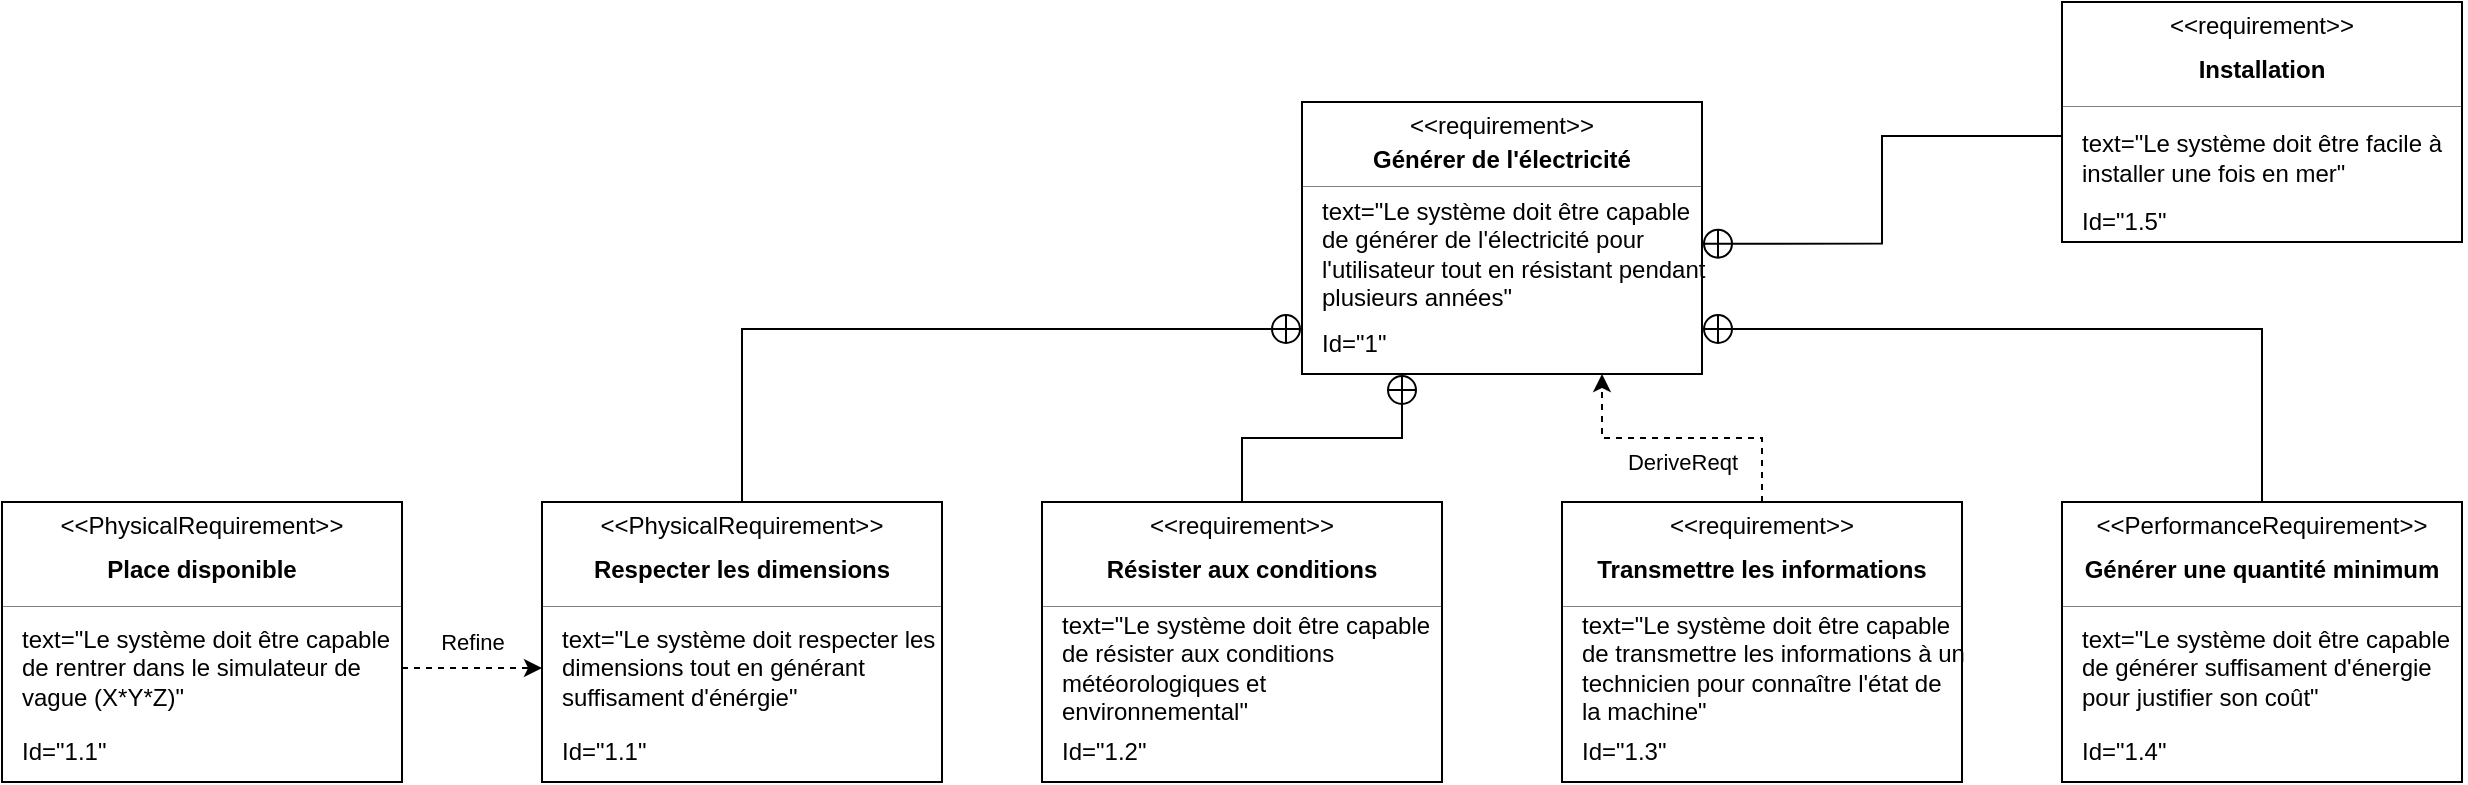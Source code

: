 <mxfile version="26.0.16">
  <diagram name="Page-1" id="YE_HQxmWjEO1Y7BAYPPF">
    <mxGraphModel dx="1319" dy="893" grid="1" gridSize="10" guides="1" tooltips="1" connect="1" arrows="1" fold="1" page="1" pageScale="1" pageWidth="827" pageHeight="1169" math="0" shadow="0">
      <root>
        <mxCell id="0" />
        <mxCell id="1" parent="0" />
        <mxCell id="1VgsUQ58sX3mkb50u65D-6" value="" style="fontStyle=1;align=center;verticalAlign=middle;childLayout=stackLayout;horizontal=1;horizontalStack=0;resizeParent=1;resizeParentMax=0;resizeLast=0;marginBottom=0;" vertex="1" parent="1">
          <mxGeometry x="280" y="50" width="200" height="136" as="geometry" />
        </mxCell>
        <mxCell id="1VgsUQ58sX3mkb50u65D-7" value="&amp;lt;&amp;lt;requirement&amp;gt;&amp;gt;" style="html=1;align=center;spacing=0;verticalAlign=middle;strokeColor=none;fillColor=none;whiteSpace=wrap;spacingTop=3;" vertex="1" parent="1VgsUQ58sX3mkb50u65D-6">
          <mxGeometry width="200" height="20" as="geometry" />
        </mxCell>
        <mxCell id="1VgsUQ58sX3mkb50u65D-8" value="Générer de l&#39;électricité" style="html=1;align=center;spacing=0;verticalAlign=middle;strokeColor=none;fillColor=none;whiteSpace=wrap;fontStyle=1" vertex="1" parent="1VgsUQ58sX3mkb50u65D-6">
          <mxGeometry y="20" width="200" height="18" as="geometry" />
        </mxCell>
        <mxCell id="1VgsUQ58sX3mkb50u65D-9" value="" style="line;strokeWidth=0.25;fillColor=none;align=left;verticalAlign=middle;spacingTop=-1;spacingLeft=3;spacingRight=3;rotatable=0;labelPosition=right;points=[];portConstraint=eastwest;" vertex="1" parent="1VgsUQ58sX3mkb50u65D-6">
          <mxGeometry y="38" width="200" height="8" as="geometry" />
        </mxCell>
        <mxCell id="1VgsUQ58sX3mkb50u65D-10" value="text=&quot;Le système doit être capable de générer de l&#39;électricité pour l&#39;utilisateur tout en résistant pendant plusieurs années&quot;" style="html=1;align=left;spacing=0;verticalAlign=middle;strokeColor=none;fillColor=none;whiteSpace=wrap;spacingLeft=10;" vertex="1" parent="1VgsUQ58sX3mkb50u65D-6">
          <mxGeometry y="46" width="200" height="60" as="geometry" />
        </mxCell>
        <mxCell id="1VgsUQ58sX3mkb50u65D-11" value="Id=&quot;1&quot;" style="html=1;align=left;spacing=0;verticalAlign=middle;strokeColor=none;fillColor=none;whiteSpace=wrap;spacingLeft=10;" vertex="1" parent="1VgsUQ58sX3mkb50u65D-6">
          <mxGeometry y="106" width="200" height="30" as="geometry" />
        </mxCell>
        <mxCell id="1VgsUQ58sX3mkb50u65D-12" value="" style="html=1;align=center;spacing=0;verticalAlign=middle;strokeColor=none;fillColor=none;whiteSpace=wrap;" vertex="1" parent="1VgsUQ58sX3mkb50u65D-6">
          <mxGeometry y="136" width="200" as="geometry" />
        </mxCell>
        <mxCell id="1VgsUQ58sX3mkb50u65D-13" value="" style="fontStyle=1;align=center;verticalAlign=middle;childLayout=stackLayout;horizontal=1;horizontalStack=0;resizeParent=1;resizeParentMax=0;resizeLast=0;marginBottom=0;" vertex="1" parent="1">
          <mxGeometry x="150" y="250" width="200" height="140" as="geometry" />
        </mxCell>
        <mxCell id="1VgsUQ58sX3mkb50u65D-14" value="&amp;lt;&amp;lt;requirement&amp;gt;&amp;gt;" style="html=1;align=center;spacing=0;verticalAlign=middle;strokeColor=none;fillColor=none;whiteSpace=wrap;spacingTop=3;" vertex="1" parent="1VgsUQ58sX3mkb50u65D-13">
          <mxGeometry width="200" height="20" as="geometry" />
        </mxCell>
        <mxCell id="1VgsUQ58sX3mkb50u65D-15" value="Résister aux conditions" style="html=1;align=center;spacing=0;verticalAlign=middle;strokeColor=none;fillColor=none;whiteSpace=wrap;fontStyle=1" vertex="1" parent="1VgsUQ58sX3mkb50u65D-13">
          <mxGeometry y="20" width="200" height="28" as="geometry" />
        </mxCell>
        <mxCell id="1VgsUQ58sX3mkb50u65D-16" value="" style="line;strokeWidth=0.25;fillColor=none;align=left;verticalAlign=middle;spacingTop=-1;spacingLeft=3;spacingRight=3;rotatable=0;labelPosition=right;points=[];portConstraint=eastwest;" vertex="1" parent="1VgsUQ58sX3mkb50u65D-13">
          <mxGeometry y="48" width="200" height="8" as="geometry" />
        </mxCell>
        <mxCell id="1VgsUQ58sX3mkb50u65D-17" value="text=&quot;Le système doit être capable de résister aux conditions météorologiques et environnemental&quot;" style="html=1;align=left;spacing=0;verticalAlign=middle;strokeColor=none;fillColor=none;whiteSpace=wrap;spacingLeft=10;" vertex="1" parent="1VgsUQ58sX3mkb50u65D-13">
          <mxGeometry y="56" width="200" height="54" as="geometry" />
        </mxCell>
        <mxCell id="1VgsUQ58sX3mkb50u65D-18" value="Id=&quot;1.2&quot;" style="html=1;align=left;spacing=0;verticalAlign=middle;strokeColor=none;fillColor=none;whiteSpace=wrap;spacingLeft=10;" vertex="1" parent="1VgsUQ58sX3mkb50u65D-13">
          <mxGeometry y="110" width="200" height="30" as="geometry" />
        </mxCell>
        <mxCell id="1VgsUQ58sX3mkb50u65D-19" value="" style="html=1;align=center;spacing=0;verticalAlign=middle;strokeColor=none;fillColor=none;whiteSpace=wrap;" vertex="1" parent="1VgsUQ58sX3mkb50u65D-13">
          <mxGeometry y="140" width="200" as="geometry" />
        </mxCell>
        <mxCell id="1VgsUQ58sX3mkb50u65D-20" value="" style="fontStyle=1;align=center;verticalAlign=middle;childLayout=stackLayout;horizontal=1;horizontalStack=0;resizeParent=1;resizeParentMax=0;resizeLast=0;marginBottom=0;" vertex="1" parent="1">
          <mxGeometry x="410" y="250" width="200" height="140" as="geometry" />
        </mxCell>
        <mxCell id="1VgsUQ58sX3mkb50u65D-21" value="&amp;lt;&amp;lt;requirement&amp;gt;&amp;gt;" style="html=1;align=center;spacing=0;verticalAlign=middle;strokeColor=none;fillColor=none;whiteSpace=wrap;spacingTop=3;" vertex="1" parent="1VgsUQ58sX3mkb50u65D-20">
          <mxGeometry width="200" height="20" as="geometry" />
        </mxCell>
        <mxCell id="1VgsUQ58sX3mkb50u65D-22" value="Transmettre les informations" style="html=1;align=center;spacing=0;verticalAlign=middle;strokeColor=none;fillColor=none;whiteSpace=wrap;fontStyle=1" vertex="1" parent="1VgsUQ58sX3mkb50u65D-20">
          <mxGeometry y="20" width="200" height="28" as="geometry" />
        </mxCell>
        <mxCell id="1VgsUQ58sX3mkb50u65D-23" value="" style="line;strokeWidth=0.25;fillColor=none;align=left;verticalAlign=middle;spacingTop=-1;spacingLeft=3;spacingRight=3;rotatable=0;labelPosition=right;points=[];portConstraint=eastwest;" vertex="1" parent="1VgsUQ58sX3mkb50u65D-20">
          <mxGeometry y="48" width="200" height="8" as="geometry" />
        </mxCell>
        <mxCell id="1VgsUQ58sX3mkb50u65D-24" value="text=&quot;Le système doit être capable de transmettre les informations à un technicien pour connaître l&#39;état de la machine&quot;" style="html=1;align=left;spacing=0;verticalAlign=middle;strokeColor=none;fillColor=none;whiteSpace=wrap;spacingLeft=10;" vertex="1" parent="1VgsUQ58sX3mkb50u65D-20">
          <mxGeometry y="56" width="200" height="54" as="geometry" />
        </mxCell>
        <mxCell id="1VgsUQ58sX3mkb50u65D-25" value="Id=&quot;1.3&quot;" style="html=1;align=left;spacing=0;verticalAlign=middle;strokeColor=none;fillColor=none;whiteSpace=wrap;spacingLeft=10;" vertex="1" parent="1VgsUQ58sX3mkb50u65D-20">
          <mxGeometry y="110" width="200" height="30" as="geometry" />
        </mxCell>
        <mxCell id="1VgsUQ58sX3mkb50u65D-26" value="" style="html=1;align=center;spacing=0;verticalAlign=middle;strokeColor=none;fillColor=none;whiteSpace=wrap;" vertex="1" parent="1VgsUQ58sX3mkb50u65D-20">
          <mxGeometry y="140" width="200" as="geometry" />
        </mxCell>
        <mxCell id="1VgsUQ58sX3mkb50u65D-27" value="" style="fontStyle=1;align=center;verticalAlign=middle;childLayout=stackLayout;horizontal=1;horizontalStack=0;resizeParent=1;resizeParentMax=0;resizeLast=0;marginBottom=0;" vertex="1" parent="1">
          <mxGeometry x="660" y="250" width="200" height="140" as="geometry" />
        </mxCell>
        <mxCell id="1VgsUQ58sX3mkb50u65D-28" value="&amp;lt;&amp;lt;PerformanceRequirement&amp;gt;&amp;gt;" style="html=1;align=center;spacing=0;verticalAlign=middle;strokeColor=none;fillColor=none;whiteSpace=wrap;spacingTop=3;" vertex="1" parent="1VgsUQ58sX3mkb50u65D-27">
          <mxGeometry width="200" height="20" as="geometry" />
        </mxCell>
        <mxCell id="1VgsUQ58sX3mkb50u65D-29" value="Générer une quantité minimum" style="html=1;align=center;spacing=0;verticalAlign=middle;strokeColor=none;fillColor=none;whiteSpace=wrap;fontStyle=1" vertex="1" parent="1VgsUQ58sX3mkb50u65D-27">
          <mxGeometry y="20" width="200" height="28" as="geometry" />
        </mxCell>
        <mxCell id="1VgsUQ58sX3mkb50u65D-30" value="" style="line;strokeWidth=0.25;fillColor=none;align=left;verticalAlign=middle;spacingTop=-1;spacingLeft=3;spacingRight=3;rotatable=0;labelPosition=right;points=[];portConstraint=eastwest;" vertex="1" parent="1VgsUQ58sX3mkb50u65D-27">
          <mxGeometry y="48" width="200" height="8" as="geometry" />
        </mxCell>
        <mxCell id="1VgsUQ58sX3mkb50u65D-31" value="text=&quot;Le système doit être capable de générer suffisament d&#39;énergie pour justifier son coût&quot;" style="html=1;align=left;spacing=0;verticalAlign=middle;strokeColor=none;fillColor=none;whiteSpace=wrap;spacingLeft=10;" vertex="1" parent="1VgsUQ58sX3mkb50u65D-27">
          <mxGeometry y="56" width="200" height="54" as="geometry" />
        </mxCell>
        <mxCell id="1VgsUQ58sX3mkb50u65D-32" value="Id=&quot;1.4&quot;" style="html=1;align=left;spacing=0;verticalAlign=middle;strokeColor=none;fillColor=none;whiteSpace=wrap;spacingLeft=10;" vertex="1" parent="1VgsUQ58sX3mkb50u65D-27">
          <mxGeometry y="110" width="200" height="30" as="geometry" />
        </mxCell>
        <mxCell id="1VgsUQ58sX3mkb50u65D-33" value="" style="html=1;align=center;spacing=0;verticalAlign=middle;strokeColor=none;fillColor=none;whiteSpace=wrap;" vertex="1" parent="1VgsUQ58sX3mkb50u65D-27">
          <mxGeometry y="140" width="200" as="geometry" />
        </mxCell>
        <mxCell id="1VgsUQ58sX3mkb50u65D-34" value="" style="fontStyle=1;align=center;verticalAlign=middle;childLayout=stackLayout;horizontal=1;horizontalStack=0;resizeParent=1;resizeParentMax=0;resizeLast=0;marginBottom=0;" vertex="1" parent="1">
          <mxGeometry x="-100" y="250" width="200" height="140" as="geometry" />
        </mxCell>
        <mxCell id="1VgsUQ58sX3mkb50u65D-35" value="&amp;lt;&amp;lt;PhysicalRequirement&amp;gt;&amp;gt;" style="html=1;align=center;spacing=0;verticalAlign=middle;strokeColor=none;fillColor=none;whiteSpace=wrap;spacingTop=3;" vertex="1" parent="1VgsUQ58sX3mkb50u65D-34">
          <mxGeometry width="200" height="20" as="geometry" />
        </mxCell>
        <mxCell id="1VgsUQ58sX3mkb50u65D-36" value="Respecter les dimensions" style="html=1;align=center;spacing=0;verticalAlign=middle;strokeColor=none;fillColor=none;whiteSpace=wrap;fontStyle=1" vertex="1" parent="1VgsUQ58sX3mkb50u65D-34">
          <mxGeometry y="20" width="200" height="28" as="geometry" />
        </mxCell>
        <mxCell id="1VgsUQ58sX3mkb50u65D-37" value="" style="line;strokeWidth=0.25;fillColor=none;align=left;verticalAlign=middle;spacingTop=-1;spacingLeft=3;spacingRight=3;rotatable=0;labelPosition=right;points=[];portConstraint=eastwest;" vertex="1" parent="1VgsUQ58sX3mkb50u65D-34">
          <mxGeometry y="48" width="200" height="8" as="geometry" />
        </mxCell>
        <mxCell id="1VgsUQ58sX3mkb50u65D-38" value="text=&quot;Le système doit respecter les dimensions tout en générant suffisament d&#39;énérgie&quot;" style="html=1;align=left;spacing=0;verticalAlign=middle;strokeColor=none;fillColor=none;whiteSpace=wrap;spacingLeft=10;" vertex="1" parent="1VgsUQ58sX3mkb50u65D-34">
          <mxGeometry y="56" width="200" height="54" as="geometry" />
        </mxCell>
        <mxCell id="1VgsUQ58sX3mkb50u65D-39" value="Id=&quot;1.1&quot;" style="html=1;align=left;spacing=0;verticalAlign=middle;strokeColor=none;fillColor=none;whiteSpace=wrap;spacingLeft=10;" vertex="1" parent="1VgsUQ58sX3mkb50u65D-34">
          <mxGeometry y="110" width="200" height="30" as="geometry" />
        </mxCell>
        <mxCell id="1VgsUQ58sX3mkb50u65D-40" value="" style="html=1;align=center;spacing=0;verticalAlign=middle;strokeColor=none;fillColor=none;whiteSpace=wrap;" vertex="1" parent="1VgsUQ58sX3mkb50u65D-34">
          <mxGeometry y="140" width="200" as="geometry" />
        </mxCell>
        <mxCell id="1VgsUQ58sX3mkb50u65D-46" style="edgeStyle=orthogonalEdgeStyle;rounded=0;orthogonalLoop=1;jettySize=auto;html=1;exitX=0.5;exitY=0;exitDx=0;exitDy=0;entryX=0;entryY=0.25;entryDx=0;entryDy=0;endArrow=circlePlus;endFill=0;" edge="1" parent="1" source="1VgsUQ58sX3mkb50u65D-35" target="1VgsUQ58sX3mkb50u65D-11">
          <mxGeometry relative="1" as="geometry" />
        </mxCell>
        <mxCell id="1VgsUQ58sX3mkb50u65D-47" style="edgeStyle=orthogonalEdgeStyle;rounded=0;orthogonalLoop=1;jettySize=auto;html=1;exitX=0.5;exitY=0;exitDx=0;exitDy=0;entryX=1;entryY=0.25;entryDx=0;entryDy=0;endArrow=circlePlus;endFill=0;" edge="1" parent="1" source="1VgsUQ58sX3mkb50u65D-28" target="1VgsUQ58sX3mkb50u65D-11">
          <mxGeometry relative="1" as="geometry" />
        </mxCell>
        <mxCell id="1VgsUQ58sX3mkb50u65D-48" style="edgeStyle=orthogonalEdgeStyle;rounded=0;orthogonalLoop=1;jettySize=auto;html=1;exitX=0.5;exitY=0;exitDx=0;exitDy=0;entryX=0.75;entryY=1;entryDx=0;entryDy=0;endArrow=classic;endFill=1;dashed=1;" edge="1" parent="1" source="1VgsUQ58sX3mkb50u65D-21" target="1VgsUQ58sX3mkb50u65D-11">
          <mxGeometry relative="1" as="geometry" />
        </mxCell>
        <mxCell id="1VgsUQ58sX3mkb50u65D-50" value="DeriveReqt" style="edgeLabel;html=1;align=center;verticalAlign=middle;resizable=0;points=[];" vertex="1" connectable="0" parent="1VgsUQ58sX3mkb50u65D-48">
          <mxGeometry x="0.333" y="2" relative="1" as="geometry">
            <mxPoint x="24" y="10" as="offset" />
          </mxGeometry>
        </mxCell>
        <mxCell id="1VgsUQ58sX3mkb50u65D-49" style="edgeStyle=orthogonalEdgeStyle;rounded=0;orthogonalLoop=1;jettySize=auto;html=1;exitX=0.5;exitY=0;exitDx=0;exitDy=0;entryX=0.25;entryY=1;entryDx=0;entryDy=0;endArrow=circlePlus;endFill=0;" edge="1" parent="1" source="1VgsUQ58sX3mkb50u65D-14" target="1VgsUQ58sX3mkb50u65D-11">
          <mxGeometry relative="1" as="geometry" />
        </mxCell>
        <mxCell id="1VgsUQ58sX3mkb50u65D-51" value="" style="fontStyle=1;align=center;verticalAlign=middle;childLayout=stackLayout;horizontal=1;horizontalStack=0;resizeParent=1;resizeParentMax=0;resizeLast=0;marginBottom=0;" vertex="1" parent="1">
          <mxGeometry x="660" width="200" height="120" as="geometry" />
        </mxCell>
        <mxCell id="1VgsUQ58sX3mkb50u65D-52" value="&amp;lt;&amp;lt;requirement&amp;gt;&amp;gt;" style="html=1;align=center;spacing=0;verticalAlign=middle;strokeColor=none;fillColor=none;whiteSpace=wrap;spacingTop=3;" vertex="1" parent="1VgsUQ58sX3mkb50u65D-51">
          <mxGeometry width="200" height="20" as="geometry" />
        </mxCell>
        <mxCell id="1VgsUQ58sX3mkb50u65D-53" value="Installation" style="html=1;align=center;spacing=0;verticalAlign=middle;strokeColor=none;fillColor=none;whiteSpace=wrap;fontStyle=1" vertex="1" parent="1VgsUQ58sX3mkb50u65D-51">
          <mxGeometry y="20" width="200" height="28" as="geometry" />
        </mxCell>
        <mxCell id="1VgsUQ58sX3mkb50u65D-54" value="" style="line;strokeWidth=0.25;fillColor=none;align=left;verticalAlign=middle;spacingTop=-1;spacingLeft=3;spacingRight=3;rotatable=0;labelPosition=right;points=[];portConstraint=eastwest;" vertex="1" parent="1VgsUQ58sX3mkb50u65D-51">
          <mxGeometry y="48" width="200" height="8" as="geometry" />
        </mxCell>
        <mxCell id="1VgsUQ58sX3mkb50u65D-55" value="text=&quot;Le système doit être facile à installer une fois en mer&quot;" style="html=1;align=left;spacing=0;verticalAlign=middle;strokeColor=none;fillColor=none;whiteSpace=wrap;spacingLeft=10;" vertex="1" parent="1VgsUQ58sX3mkb50u65D-51">
          <mxGeometry y="56" width="200" height="44" as="geometry" />
        </mxCell>
        <mxCell id="1VgsUQ58sX3mkb50u65D-56" value="Id=&quot;1.5&quot;" style="html=1;align=left;spacing=0;verticalAlign=middle;strokeColor=none;fillColor=none;whiteSpace=wrap;spacingLeft=10;" vertex="1" parent="1VgsUQ58sX3mkb50u65D-51">
          <mxGeometry y="100" width="200" height="20" as="geometry" />
        </mxCell>
        <mxCell id="1VgsUQ58sX3mkb50u65D-57" value="" style="html=1;align=center;spacing=0;verticalAlign=middle;strokeColor=none;fillColor=none;whiteSpace=wrap;" vertex="1" parent="1VgsUQ58sX3mkb50u65D-51">
          <mxGeometry y="120" width="200" as="geometry" />
        </mxCell>
        <mxCell id="1VgsUQ58sX3mkb50u65D-58" style="edgeStyle=orthogonalEdgeStyle;rounded=0;orthogonalLoop=1;jettySize=auto;html=1;exitX=0;exitY=0.25;exitDx=0;exitDy=0;entryX=1;entryY=0.414;entryDx=0;entryDy=0;entryPerimeter=0;endArrow=circlePlus;endFill=0;" edge="1" parent="1" source="1VgsUQ58sX3mkb50u65D-55" target="1VgsUQ58sX3mkb50u65D-10">
          <mxGeometry relative="1" as="geometry" />
        </mxCell>
        <mxCell id="1VgsUQ58sX3mkb50u65D-59" value="" style="fontStyle=1;align=center;verticalAlign=middle;childLayout=stackLayout;horizontal=1;horizontalStack=0;resizeParent=1;resizeParentMax=0;resizeLast=0;marginBottom=0;" vertex="1" parent="1">
          <mxGeometry x="-370" y="250" width="200" height="140" as="geometry" />
        </mxCell>
        <mxCell id="1VgsUQ58sX3mkb50u65D-60" value="&amp;lt;&amp;lt;PhysicalRequirement&amp;gt;&amp;gt;" style="html=1;align=center;spacing=0;verticalAlign=middle;strokeColor=none;fillColor=none;whiteSpace=wrap;spacingTop=3;" vertex="1" parent="1VgsUQ58sX3mkb50u65D-59">
          <mxGeometry width="200" height="20" as="geometry" />
        </mxCell>
        <mxCell id="1VgsUQ58sX3mkb50u65D-61" value="Place disponible" style="html=1;align=center;spacing=0;verticalAlign=middle;strokeColor=none;fillColor=none;whiteSpace=wrap;fontStyle=1" vertex="1" parent="1VgsUQ58sX3mkb50u65D-59">
          <mxGeometry y="20" width="200" height="28" as="geometry" />
        </mxCell>
        <mxCell id="1VgsUQ58sX3mkb50u65D-62" value="" style="line;strokeWidth=0.25;fillColor=none;align=left;verticalAlign=middle;spacingTop=-1;spacingLeft=3;spacingRight=3;rotatable=0;labelPosition=right;points=[];portConstraint=eastwest;" vertex="1" parent="1VgsUQ58sX3mkb50u65D-59">
          <mxGeometry y="48" width="200" height="8" as="geometry" />
        </mxCell>
        <mxCell id="1VgsUQ58sX3mkb50u65D-63" value="text=&quot;Le système doit être capable de rentrer dans le simulateur de vague (X*Y*Z)&quot;" style="html=1;align=left;spacing=0;verticalAlign=middle;strokeColor=none;fillColor=none;whiteSpace=wrap;spacingLeft=10;" vertex="1" parent="1VgsUQ58sX3mkb50u65D-59">
          <mxGeometry y="56" width="200" height="54" as="geometry" />
        </mxCell>
        <mxCell id="1VgsUQ58sX3mkb50u65D-64" value="Id=&quot;1.1&quot;" style="html=1;align=left;spacing=0;verticalAlign=middle;strokeColor=none;fillColor=none;whiteSpace=wrap;spacingLeft=10;" vertex="1" parent="1VgsUQ58sX3mkb50u65D-59">
          <mxGeometry y="110" width="200" height="30" as="geometry" />
        </mxCell>
        <mxCell id="1VgsUQ58sX3mkb50u65D-65" value="" style="html=1;align=center;spacing=0;verticalAlign=middle;strokeColor=none;fillColor=none;whiteSpace=wrap;" vertex="1" parent="1VgsUQ58sX3mkb50u65D-59">
          <mxGeometry y="140" width="200" as="geometry" />
        </mxCell>
        <mxCell id="1VgsUQ58sX3mkb50u65D-66" style="edgeStyle=orthogonalEdgeStyle;rounded=0;orthogonalLoop=1;jettySize=auto;html=1;entryX=0;entryY=0.5;entryDx=0;entryDy=0;dashed=1;" edge="1" parent="1" source="1VgsUQ58sX3mkb50u65D-63" target="1VgsUQ58sX3mkb50u65D-38">
          <mxGeometry relative="1" as="geometry" />
        </mxCell>
        <mxCell id="1VgsUQ58sX3mkb50u65D-67" value="Refine" style="edgeLabel;html=1;align=center;verticalAlign=middle;resizable=0;points=[];" vertex="1" connectable="0" parent="1VgsUQ58sX3mkb50u65D-66">
          <mxGeometry x="0.006" relative="1" as="geometry">
            <mxPoint y="-13" as="offset" />
          </mxGeometry>
        </mxCell>
      </root>
    </mxGraphModel>
  </diagram>
</mxfile>

